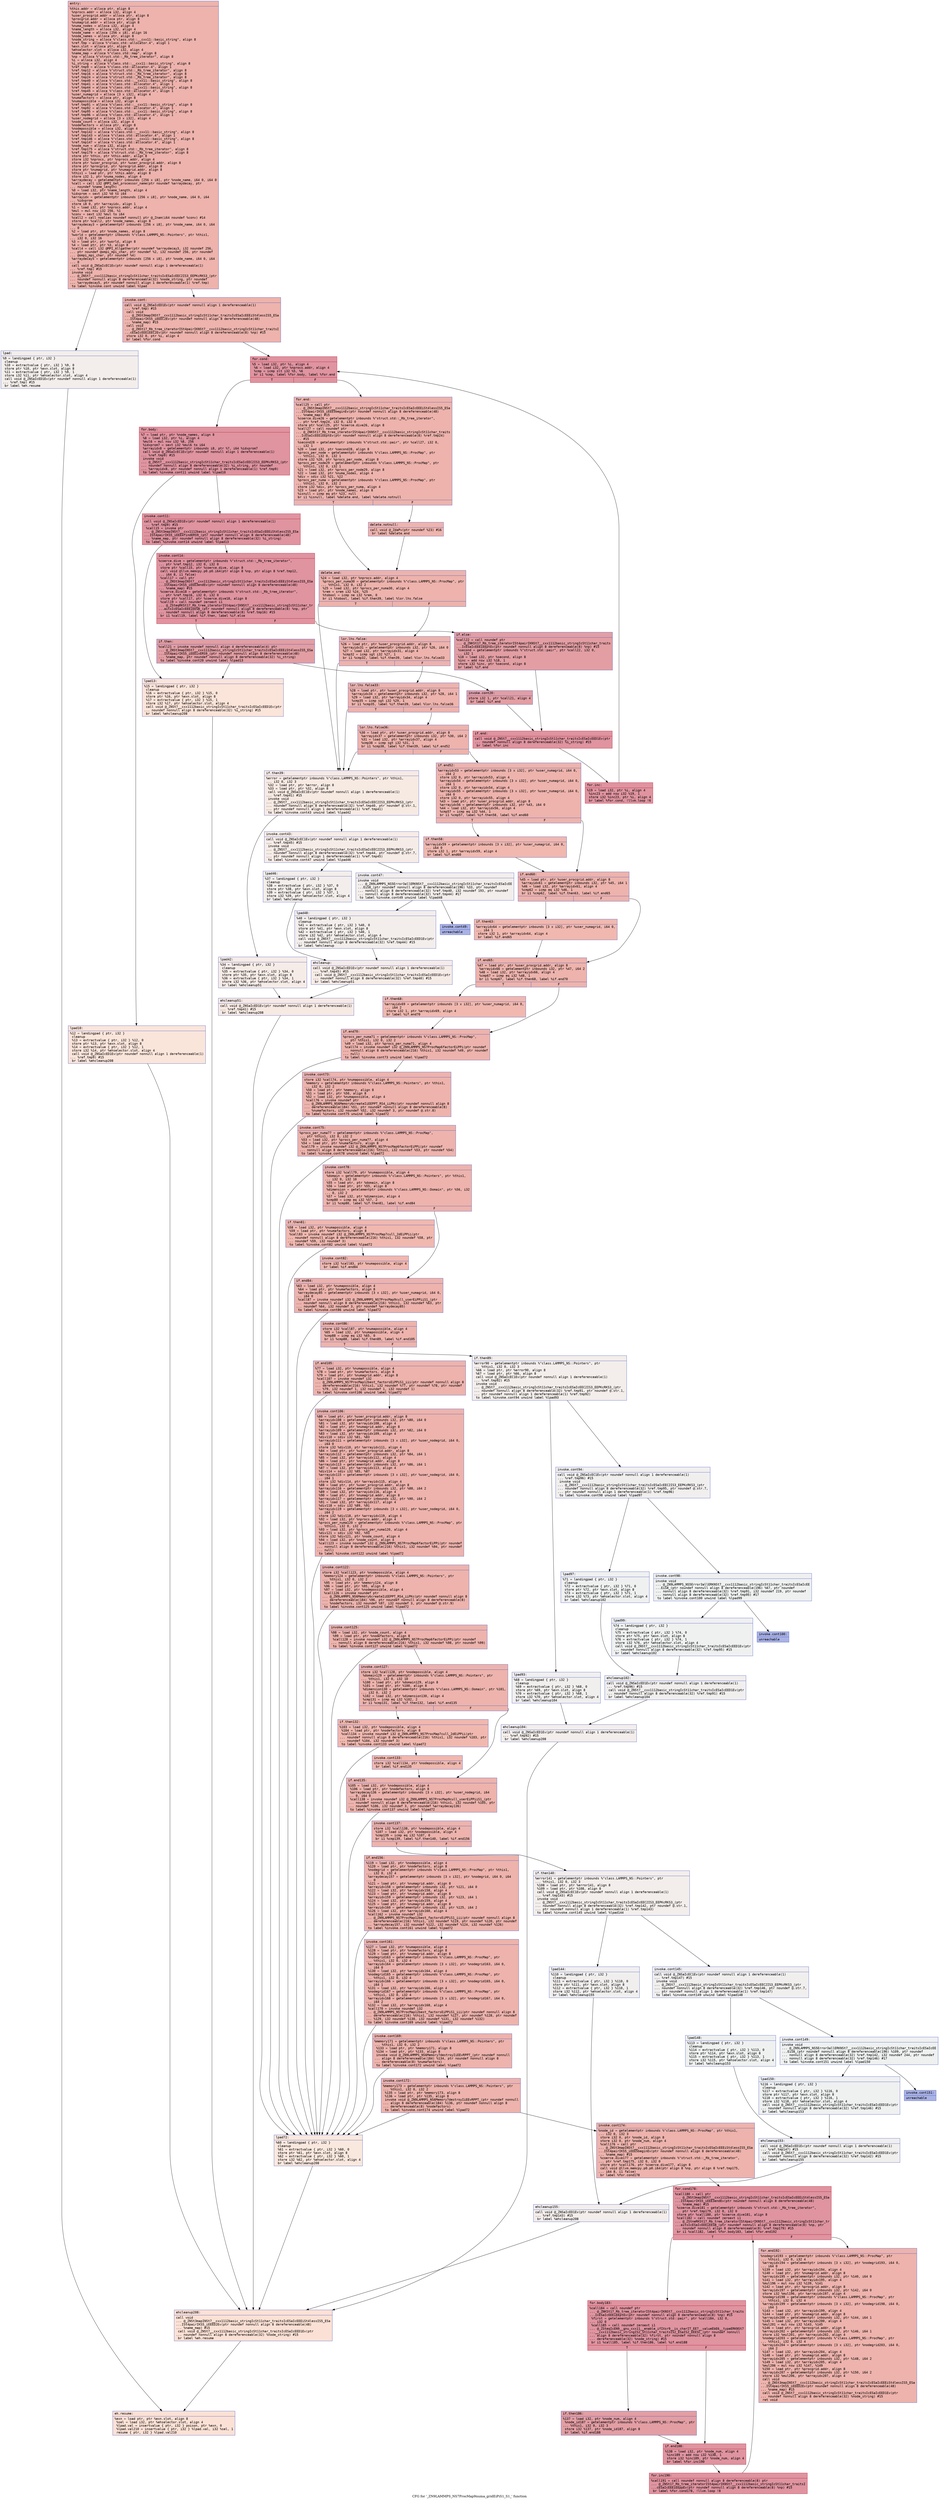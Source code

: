 digraph "CFG for '_ZN9LAMMPS_NS7ProcMap9numa_gridEiPiS1_S1_' function" {
	label="CFG for '_ZN9LAMMPS_NS7ProcMap9numa_gridEiPiS1_S1_' function";

	Node0x56099a4d4dd0 [shape=record,color="#3d50c3ff", style=filled, fillcolor="#d6524470" fontname="Courier",label="{entry:\l|  %this.addr = alloca ptr, align 8\l  %nprocs.addr = alloca i32, align 4\l  %user_procgrid.addr = alloca ptr, align 8\l  %procgrid.addr = alloca ptr, align 8\l  %numagrid.addr = alloca ptr, align 8\l  %numa_nodes = alloca i32, align 4\l  %name_length = alloca i32, align 4\l  %node_name = alloca [256 x i8], align 16\l  %node_names = alloca ptr, align 8\l  %node_string = alloca %\"class.std::__cxx11::basic_string\", align 8\l  %ref.tmp = alloca %\"class.std::allocator.4\", align 1\l  %exn.slot = alloca ptr, align 8\l  %ehselector.slot = alloca i32, align 4\l  %name_map = alloca %\"class.std::map\", align 8\l  %np = alloca %\"struct.std::_Rb_tree_iterator\", align 8\l  %i = alloca i32, align 4\l  %i_string = alloca %\"class.std::__cxx11::basic_string\", align 8\l  %ref.tmp9 = alloca %\"class.std::allocator.4\", align 1\l  %ref.tmp12 = alloca %\"struct.std::_Rb_tree_iterator\", align 8\l  %ref.tmp16 = alloca %\"struct.std::_Rb_tree_iterator\", align 8\l  %ref.tmp24 = alloca %\"struct.std::_Rb_tree_iterator\", align 8\l  %ref.tmp40 = alloca %\"class.std::__cxx11::basic_string\", align 8\l  %ref.tmp41 = alloca %\"class.std::allocator.4\", align 1\l  %ref.tmp44 = alloca %\"class.std::__cxx11::basic_string\", align 8\l  %ref.tmp45 = alloca %\"class.std::allocator.4\", align 1\l  %user_numagrid = alloca [3 x i32], align 4\l  %numafactors = alloca ptr, align 8\l  %numapossible = alloca i32, align 4\l  %ref.tmp91 = alloca %\"class.std::__cxx11::basic_string\", align 8\l  %ref.tmp92 = alloca %\"class.std::allocator.4\", align 1\l  %ref.tmp95 = alloca %\"class.std::__cxx11::basic_string\", align 8\l  %ref.tmp96 = alloca %\"class.std::allocator.4\", align 1\l  %user_nodegrid = alloca [3 x i32], align 4\l  %node_count = alloca i32, align 4\l  %nodefactors = alloca ptr, align 8\l  %nodepossible = alloca i32, align 4\l  %ref.tmp142 = alloca %\"class.std::__cxx11::basic_string\", align 8\l  %ref.tmp143 = alloca %\"class.std::allocator.4\", align 1\l  %ref.tmp146 = alloca %\"class.std::__cxx11::basic_string\", align 8\l  %ref.tmp147 = alloca %\"class.std::allocator.4\", align 1\l  %node_num = alloca i32, align 4\l  %ref.tmp175 = alloca %\"struct.std::_Rb_tree_iterator\", align 8\l  %ref.tmp179 = alloca %\"struct.std::_Rb_tree_iterator\", align 8\l  store ptr %this, ptr %this.addr, align 8\l  store i32 %nprocs, ptr %nprocs.addr, align 4\l  store ptr %user_procgrid, ptr %user_procgrid.addr, align 8\l  store ptr %procgrid, ptr %procgrid.addr, align 8\l  store ptr %numagrid, ptr %numagrid.addr, align 8\l  %this1 = load ptr, ptr %this.addr, align 8\l  store i32 1, ptr %numa_nodes, align 4\l  %arraydecay = getelementptr inbounds [256 x i8], ptr %node_name, i64 0, i64 0\l  %call = call i32 @MPI_Get_processor_name(ptr noundef %arraydecay, ptr\l... noundef %name_length)\l  %0 = load i32, ptr %name_length, align 4\l  %idxprom = sext i32 %0 to i64\l  %arrayidx = getelementptr inbounds [256 x i8], ptr %node_name, i64 0, i64\l... %idxprom\l  store i8 0, ptr %arrayidx, align 1\l  %1 = load i32, ptr %nprocs.addr, align 4\l  %mul = mul nsw i32 256, %1\l  %conv = sext i32 %mul to i64\l  %call2 = call noalias noundef nonnull ptr @_Znam(i64 noundef %conv) #14\l  store ptr %call2, ptr %node_names, align 8\l  %arraydecay3 = getelementptr inbounds [256 x i8], ptr %node_name, i64 0, i64\l... 0\l  %2 = load ptr, ptr %node_names, align 8\l  %world = getelementptr inbounds %\"class.LAMMPS_NS::Pointers\", ptr %this1,\l... i32 0, i32 16\l  %3 = load ptr, ptr %world, align 8\l  %4 = load ptr, ptr %3, align 8\l  %call4 = call i32 @MPI_Allgather(ptr noundef %arraydecay3, i32 noundef 256,\l... ptr noundef @ompi_mpi_char, ptr noundef %2, i32 noundef 256, ptr noundef\l... @ompi_mpi_char, ptr noundef %4)\l  %arraydecay5 = getelementptr inbounds [256 x i8], ptr %node_name, i64 0, i64\l... 0\l  call void @_ZNSaIcEC1Ev(ptr noundef nonnull align 1 dereferenceable(1)\l... %ref.tmp) #15\l  invoke void\l... @_ZNSt7__cxx1112basic_stringIcSt11char_traitsIcESaIcEEC2IS3_EEPKcRKS3_(ptr\l... noundef nonnull align 8 dereferenceable(32) %node_string, ptr noundef\l... %arraydecay5, ptr noundef nonnull align 1 dereferenceable(1) %ref.tmp)\l          to label %invoke.cont unwind label %lpad\l}"];
	Node0x56099a4d4dd0 -> Node0x56099a4d8c80[tooltip="entry -> invoke.cont\nProbability 100.00%" ];
	Node0x56099a4d4dd0 -> Node0x56099a4d8d00[tooltip="entry -> lpad\nProbability 0.00%" ];
	Node0x56099a4d8c80 [shape=record,color="#3d50c3ff", style=filled, fillcolor="#d6524470" fontname="Courier",label="{invoke.cont:\l|  call void @_ZNSaIcED1Ev(ptr noundef nonnull align 1 dereferenceable(1)\l... %ref.tmp) #15\l  call void\l... @_ZNSt3mapINSt7__cxx1112basic_stringIcSt11char_traitsIcESaIcEEEiSt4lessIS5_ESa\l...ISt4pairIKS5_iEEEC2Ev(ptr noundef nonnull align 8 dereferenceable(48)\l... %name_map) #15\l  call void\l... @_ZNSt17_Rb_tree_iteratorISt4pairIKNSt7__cxx1112basic_stringIcSt11char_traitsI\l...cESaIcEEEiEEC2Ev(ptr noundef nonnull align 8 dereferenceable(8) %np) #15\l  store i32 0, ptr %i, align 4\l  br label %for.cond\l}"];
	Node0x56099a4d8c80 -> Node0x56099a4d95a0[tooltip="invoke.cont -> for.cond\nProbability 100.00%" ];
	Node0x56099a4d95a0 [shape=record,color="#b70d28ff", style=filled, fillcolor="#b70d2870" fontname="Courier",label="{for.cond:\l|  %5 = load i32, ptr %i, align 4\l  %6 = load i32, ptr %nprocs.addr, align 4\l  %cmp = icmp slt i32 %5, %6\l  br i1 %cmp, label %for.body, label %for.end\l|{<s0>T|<s1>F}}"];
	Node0x56099a4d95a0:s0 -> Node0x56099a4d9750[tooltip="for.cond -> for.body\nProbability 96.88%" ];
	Node0x56099a4d95a0:s1 -> Node0x56099a4d97a0[tooltip="for.cond -> for.end\nProbability 3.12%" ];
	Node0x56099a4d9750 [shape=record,color="#b70d28ff", style=filled, fillcolor="#b70d2870" fontname="Courier",label="{for.body:\l|  %7 = load ptr, ptr %node_names, align 8\l  %8 = load i32, ptr %i, align 4\l  %mul6 = mul nsw i32 %8, 256\l  %idxprom7 = sext i32 %mul6 to i64\l  %arrayidx8 = getelementptr inbounds i8, ptr %7, i64 %idxprom7\l  call void @_ZNSaIcEC1Ev(ptr noundef nonnull align 1 dereferenceable(1)\l... %ref.tmp9) #15\l  invoke void\l... @_ZNSt7__cxx1112basic_stringIcSt11char_traitsIcESaIcEEC2IS3_EEPKcRKS3_(ptr\l... noundef nonnull align 8 dereferenceable(32) %i_string, ptr noundef\l... %arrayidx8, ptr noundef nonnull align 1 dereferenceable(1) %ref.tmp9)\l          to label %invoke.cont11 unwind label %lpad10\l}"];
	Node0x56099a4d9750 -> Node0x56099a4d9dc0[tooltip="for.body -> invoke.cont11\nProbability 100.00%" ];
	Node0x56099a4d9750 -> Node0x56099a4d9e40[tooltip="for.body -> lpad10\nProbability 0.00%" ];
	Node0x56099a4d9dc0 [shape=record,color="#b70d28ff", style=filled, fillcolor="#b70d2870" fontname="Courier",label="{invoke.cont11:\l|  call void @_ZNSaIcED1Ev(ptr noundef nonnull align 1 dereferenceable(1)\l... %ref.tmp9) #15\l  %call15 = invoke ptr\l... @_ZNSt3mapINSt7__cxx1112basic_stringIcSt11char_traitsIcESaIcEEEiSt4lessIS5_ESa\l...ISt4pairIKS5_iEEE4findERS9_(ptr noundef nonnull align 8 dereferenceable(48)\l... %name_map, ptr noundef nonnull align 8 dereferenceable(32) %i_string)\l          to label %invoke.cont14 unwind label %lpad13\l}"];
	Node0x56099a4d9dc0 -> Node0x56099a4da1f0[tooltip="invoke.cont11 -> invoke.cont14\nProbability 100.00%" ];
	Node0x56099a4d9dc0 -> Node0x56099a4da240[tooltip="invoke.cont11 -> lpad13\nProbability 0.00%" ];
	Node0x56099a4da1f0 [shape=record,color="#b70d28ff", style=filled, fillcolor="#b70d2870" fontname="Courier",label="{invoke.cont14:\l|  %coerce.dive = getelementptr inbounds %\"struct.std::_Rb_tree_iterator\",\l... ptr %ref.tmp12, i32 0, i32 0\l  store ptr %call15, ptr %coerce.dive, align 8\l  call void @llvm.memcpy.p0.p0.i64(ptr align 8 %np, ptr align 8 %ref.tmp12,\l... i64 8, i1 false)\l  %call17 = call ptr\l... @_ZNSt3mapINSt7__cxx1112basic_stringIcSt11char_traitsIcESaIcEEEiSt4lessIS5_ESa\l...ISt4pairIKS5_iEEE3endEv(ptr noundef nonnull align 8 dereferenceable(48)\l... %name_map) #15\l  %coerce.dive18 = getelementptr inbounds %\"struct.std::_Rb_tree_iterator\",\l... ptr %ref.tmp16, i32 0, i32 0\l  store ptr %call17, ptr %coerce.dive18, align 8\l  %call19 = call noundef zeroext i1\l... @_ZSteqRKSt17_Rb_tree_iteratorISt4pairIKNSt7__cxx1112basic_stringIcSt11char_tr\l...aitsIcESaIcEEEiEESB_(ptr noundef nonnull align 8 dereferenceable(8) %np, ptr\l... noundef nonnull align 8 dereferenceable(8) %ref.tmp16) #15\l  br i1 %call19, label %if.then, label %if.else\l|{<s0>T|<s1>F}}"];
	Node0x56099a4da1f0:s0 -> Node0x56099a4db100[tooltip="invoke.cont14 -> if.then\nProbability 50.00%" ];
	Node0x56099a4da1f0:s1 -> Node0x56099a4db1b0[tooltip="invoke.cont14 -> if.else\nProbability 50.00%" ];
	Node0x56099a4db100 [shape=record,color="#3d50c3ff", style=filled, fillcolor="#be242e70" fontname="Courier",label="{if.then:\l|  %call21 = invoke noundef nonnull align 4 dereferenceable(4) ptr\l... @_ZNSt3mapINSt7__cxx1112basic_stringIcSt11char_traitsIcESaIcEEEiSt4lessIS5_ESa\l...ISt4pairIKS5_iEEEixERS9_(ptr noundef nonnull align 8 dereferenceable(48)\l... %name_map, ptr noundef nonnull align 8 dereferenceable(32) %i_string)\l          to label %invoke.cont20 unwind label %lpad13\l}"];
	Node0x56099a4db100 -> Node0x56099a4db330[tooltip="if.then -> invoke.cont20\nProbability 100.00%" ];
	Node0x56099a4db100 -> Node0x56099a4da240[tooltip="if.then -> lpad13\nProbability 0.00%" ];
	Node0x56099a4db330 [shape=record,color="#3d50c3ff", style=filled, fillcolor="#be242e70" fontname="Courier",label="{invoke.cont20:\l|  store i32 1, ptr %call21, align 4\l  br label %if.end\l}"];
	Node0x56099a4db330 -> Node0x56099a4db760[tooltip="invoke.cont20 -> if.end\nProbability 100.00%" ];
	Node0x56099a4d8d00 [shape=record,color="#3d50c3ff", style=filled, fillcolor="#e5d8d170" fontname="Courier",label="{lpad:\l|  %9 = landingpad \{ ptr, i32 \}\l          cleanup\l  %10 = extractvalue \{ ptr, i32 \} %9, 0\l  store ptr %10, ptr %exn.slot, align 8\l  %11 = extractvalue \{ ptr, i32 \} %9, 1\l  store i32 %11, ptr %ehselector.slot, align 4\l  call void @_ZNSaIcED1Ev(ptr noundef nonnull align 1 dereferenceable(1)\l... %ref.tmp) #15\l  br label %eh.resume\l}"];
	Node0x56099a4d8d00 -> Node0x56099a4dbb90[tooltip="lpad -> eh.resume\nProbability 100.00%" ];
	Node0x56099a4d9e40 [shape=record,color="#3d50c3ff", style=filled, fillcolor="#f4c5ad70" fontname="Courier",label="{lpad10:\l|  %12 = landingpad \{ ptr, i32 \}\l          cleanup\l  %13 = extractvalue \{ ptr, i32 \} %12, 0\l  store ptr %13, ptr %exn.slot, align 8\l  %14 = extractvalue \{ ptr, i32 \} %12, 1\l  store i32 %14, ptr %ehselector.slot, align 4\l  call void @_ZNSaIcED1Ev(ptr noundef nonnull align 1 dereferenceable(1)\l... %ref.tmp9) #15\l  br label %ehcleanup208\l}"];
	Node0x56099a4d9e40 -> Node0x56099a4dc070[tooltip="lpad10 -> ehcleanup208\nProbability 100.00%" ];
	Node0x56099a4da240 [shape=record,color="#3d50c3ff", style=filled, fillcolor="#f5c1a970" fontname="Courier",label="{lpad13:\l|  %15 = landingpad \{ ptr, i32 \}\l          cleanup\l  %16 = extractvalue \{ ptr, i32 \} %15, 0\l  store ptr %16, ptr %exn.slot, align 8\l  %17 = extractvalue \{ ptr, i32 \} %15, 1\l  store i32 %17, ptr %ehselector.slot, align 4\l  call void @_ZNSt7__cxx1112basic_stringIcSt11char_traitsIcESaIcEED1Ev(ptr\l... noundef nonnull align 8 dereferenceable(32) %i_string) #15\l  br label %ehcleanup208\l}"];
	Node0x56099a4da240 -> Node0x56099a4dc070[tooltip="lpad13 -> ehcleanup208\nProbability 100.00%" ];
	Node0x56099a4db1b0 [shape=record,color="#3d50c3ff", style=filled, fillcolor="#be242e70" fontname="Courier",label="{if.else:\l|  %call22 = call noundef ptr\l... @_ZNKSt17_Rb_tree_iteratorISt4pairIKNSt7__cxx1112basic_stringIcSt11char_traits\l...IcESaIcEEEiEEptEv(ptr noundef nonnull align 8 dereferenceable(8) %np) #15\l  %second = getelementptr inbounds %\"struct.std::pair\", ptr %call22, i32 0,\l... i32 1\l  %18 = load i32, ptr %second, align 8\l  %inc = add nsw i32 %18, 1\l  store i32 %inc, ptr %second, align 8\l  br label %if.end\l}"];
	Node0x56099a4db1b0 -> Node0x56099a4db760[tooltip="if.else -> if.end\nProbability 100.00%" ];
	Node0x56099a4db760 [shape=record,color="#b70d28ff", style=filled, fillcolor="#b70d2870" fontname="Courier",label="{if.end:\l|  call void @_ZNSt7__cxx1112basic_stringIcSt11char_traitsIcESaIcEED1Ev(ptr\l... noundef nonnull align 8 dereferenceable(32) %i_string) #15\l  br label %for.inc\l}"];
	Node0x56099a4db760 -> Node0x56099a4dcae0[tooltip="if.end -> for.inc\nProbability 100.00%" ];
	Node0x56099a4dcae0 [shape=record,color="#b70d28ff", style=filled, fillcolor="#b70d2870" fontname="Courier",label="{for.inc:\l|  %19 = load i32, ptr %i, align 4\l  %inc23 = add nsw i32 %19, 1\l  store i32 %inc23, ptr %i, align 4\l  br label %for.cond, !llvm.loop !6\l}"];
	Node0x56099a4dcae0 -> Node0x56099a4d95a0[tooltip="for.inc -> for.cond\nProbability 100.00%" ];
	Node0x56099a4d97a0 [shape=record,color="#3d50c3ff", style=filled, fillcolor="#d6524470" fontname="Courier",label="{for.end:\l|  %call25 = call ptr\l... @_ZNSt3mapINSt7__cxx1112basic_stringIcSt11char_traitsIcESaIcEEEiSt4lessIS5_ESa\l...ISt4pairIKS5_iEEE5beginEv(ptr noundef nonnull align 8 dereferenceable(48)\l... %name_map) #15\l  %coerce.dive26 = getelementptr inbounds %\"struct.std::_Rb_tree_iterator\",\l... ptr %ref.tmp24, i32 0, i32 0\l  store ptr %call25, ptr %coerce.dive26, align 8\l  %call27 = call noundef ptr\l... @_ZNKSt17_Rb_tree_iteratorISt4pairIKNSt7__cxx1112basic_stringIcSt11char_traits\l...IcESaIcEEEiEEptEv(ptr noundef nonnull align 8 dereferenceable(8) %ref.tmp24)\l... #15\l  %second28 = getelementptr inbounds %\"struct.std::pair\", ptr %call27, i32 0,\l... i32 1\l  %20 = load i32, ptr %second28, align 8\l  %procs_per_node = getelementptr inbounds %\"class.LAMMPS_NS::ProcMap\", ptr\l... %this1, i32 0, i32 1\l  store i32 %20, ptr %procs_per_node, align 8\l  %procs_per_node29 = getelementptr inbounds %\"class.LAMMPS_NS::ProcMap\", ptr\l... %this1, i32 0, i32 1\l  %21 = load i32, ptr %procs_per_node29, align 8\l  %22 = load i32, ptr %numa_nodes, align 4\l  %div = sdiv i32 %21, %22\l  %procs_per_numa = getelementptr inbounds %\"class.LAMMPS_NS::ProcMap\", ptr\l... %this1, i32 0, i32 2\l  store i32 %div, ptr %procs_per_numa, align 4\l  %23 = load ptr, ptr %node_names, align 8\l  %isnull = icmp eq ptr %23, null\l  br i1 %isnull, label %delete.end, label %delete.notnull\l|{<s0>T|<s1>F}}"];
	Node0x56099a4d97a0:s0 -> Node0x56099a4d7750[tooltip="for.end -> delete.end\nProbability 37.50%" ];
	Node0x56099a4d97a0:s1 -> Node0x56099a4d77a0[tooltip="for.end -> delete.notnull\nProbability 62.50%" ];
	Node0x56099a4d77a0 [shape=record,color="#3d50c3ff", style=filled, fillcolor="#d8564670" fontname="Courier",label="{delete.notnull:\l|  call void @_ZdaPv(ptr noundef %23) #16\l  br label %delete.end\l}"];
	Node0x56099a4d77a0 -> Node0x56099a4d7750[tooltip="delete.notnull -> delete.end\nProbability 100.00%" ];
	Node0x56099a4d7750 [shape=record,color="#3d50c3ff", style=filled, fillcolor="#d6524470" fontname="Courier",label="{delete.end:\l|  %24 = load i32, ptr %nprocs.addr, align 4\l  %procs_per_numa30 = getelementptr inbounds %\"class.LAMMPS_NS::ProcMap\", ptr\l... %this1, i32 0, i32 2\l  %25 = load i32, ptr %procs_per_numa30, align 4\l  %rem = srem i32 %24, %25\l  %tobool = icmp ne i32 %rem, 0\l  br i1 %tobool, label %if.then39, label %lor.lhs.false\l|{<s0>T|<s1>F}}"];
	Node0x56099a4d7750:s0 -> Node0x56099a4deb90[tooltip="delete.end -> if.then39\nProbability 0.00%" ];
	Node0x56099a4d7750:s1 -> Node0x56099a4debe0[tooltip="delete.end -> lor.lhs.false\nProbability 100.00%" ];
	Node0x56099a4debe0 [shape=record,color="#3d50c3ff", style=filled, fillcolor="#d6524470" fontname="Courier",label="{lor.lhs.false:\l|  %26 = load ptr, ptr %user_procgrid.addr, align 8\l  %arrayidx31 = getelementptr inbounds i32, ptr %26, i64 0\l  %27 = load i32, ptr %arrayidx31, align 4\l  %cmp32 = icmp sgt i32 %27, 1\l  br i1 %cmp32, label %if.then39, label %lor.lhs.false33\l|{<s0>T|<s1>F}}"];
	Node0x56099a4debe0:s0 -> Node0x56099a4deb90[tooltip="lor.lhs.false -> if.then39\nProbability 0.00%" ];
	Node0x56099a4debe0:s1 -> Node0x56099a4defc0[tooltip="lor.lhs.false -> lor.lhs.false33\nProbability 100.00%" ];
	Node0x56099a4defc0 [shape=record,color="#3d50c3ff", style=filled, fillcolor="#d6524470" fontname="Courier",label="{lor.lhs.false33:\l|  %28 = load ptr, ptr %user_procgrid.addr, align 8\l  %arrayidx34 = getelementptr inbounds i32, ptr %28, i64 1\l  %29 = load i32, ptr %arrayidx34, align 4\l  %cmp35 = icmp sgt i32 %29, 1\l  br i1 %cmp35, label %if.then39, label %lor.lhs.false36\l|{<s0>T|<s1>F}}"];
	Node0x56099a4defc0:s0 -> Node0x56099a4deb90[tooltip="lor.lhs.false33 -> if.then39\nProbability 0.00%" ];
	Node0x56099a4defc0:s1 -> Node0x56099a4df370[tooltip="lor.lhs.false33 -> lor.lhs.false36\nProbability 100.00%" ];
	Node0x56099a4df370 [shape=record,color="#3d50c3ff", style=filled, fillcolor="#d6524470" fontname="Courier",label="{lor.lhs.false36:\l|  %30 = load ptr, ptr %user_procgrid.addr, align 8\l  %arrayidx37 = getelementptr inbounds i32, ptr %30, i64 2\l  %31 = load i32, ptr %arrayidx37, align 4\l  %cmp38 = icmp sgt i32 %31, 1\l  br i1 %cmp38, label %if.then39, label %if.end52\l|{<s0>T|<s1>F}}"];
	Node0x56099a4df370:s0 -> Node0x56099a4deb90[tooltip="lor.lhs.false36 -> if.then39\nProbability 0.00%" ];
	Node0x56099a4df370:s1 -> Node0x56099a4df720[tooltip="lor.lhs.false36 -> if.end52\nProbability 100.00%" ];
	Node0x56099a4deb90 [shape=record,color="#3d50c3ff", style=filled, fillcolor="#eed0c070" fontname="Courier",label="{if.then39:\l|  %error = getelementptr inbounds %\"class.LAMMPS_NS::Pointers\", ptr %this1,\l... i32 0, i32 3\l  %32 = load ptr, ptr %error, align 8\l  %33 = load ptr, ptr %32, align 8\l  call void @_ZNSaIcEC1Ev(ptr noundef nonnull align 1 dereferenceable(1)\l... %ref.tmp41) #15\l  invoke void\l... @_ZNSt7__cxx1112basic_stringIcSt11char_traitsIcESaIcEEC2IS3_EEPKcRKS3_(ptr\l... noundef nonnull align 8 dereferenceable(32) %ref.tmp40, ptr noundef @.str.1,\l... ptr noundef nonnull align 1 dereferenceable(1) %ref.tmp41)\l          to label %invoke.cont43 unwind label %lpad42\l}"];
	Node0x56099a4deb90 -> Node0x56099a4dfb80[tooltip="if.then39 -> invoke.cont43\nProbability 50.00%" ];
	Node0x56099a4deb90 -> Node0x56099a4dfc00[tooltip="if.then39 -> lpad42\nProbability 50.00%" ];
	Node0x56099a4dfb80 [shape=record,color="#3d50c3ff", style=filled, fillcolor="#ead5c970" fontname="Courier",label="{invoke.cont43:\l|  call void @_ZNSaIcEC1Ev(ptr noundef nonnull align 1 dereferenceable(1)\l... %ref.tmp45) #15\l  invoke void\l... @_ZNSt7__cxx1112basic_stringIcSt11char_traitsIcESaIcEEC2IS3_EEPKcRKS3_(ptr\l... noundef nonnull align 8 dereferenceable(32) %ref.tmp44, ptr noundef @.str.7,\l... ptr noundef nonnull align 1 dereferenceable(1) %ref.tmp45)\l          to label %invoke.cont47 unwind label %lpad46\l}"];
	Node0x56099a4dfb80 -> Node0x56099a4dff80[tooltip="invoke.cont43 -> invoke.cont47\nProbability 50.00%" ];
	Node0x56099a4dfb80 -> Node0x56099a4dffd0[tooltip="invoke.cont43 -> lpad46\nProbability 50.00%" ];
	Node0x56099a4dff80 [shape=record,color="#3d50c3ff", style=filled, fillcolor="#e5d8d170" fontname="Courier",label="{invoke.cont47:\l|  invoke void\l... @_ZN9LAMMPS_NS5Error3allERKNSt7__cxx1112basic_stringIcSt11char_traitsIcESaIcEE\l...EiS8_(ptr noundef nonnull align 8 dereferenceable(196) %33, ptr noundef\l... nonnull align 8 dereferenceable(32) %ref.tmp40, i32 noundef 193, ptr noundef\l... nonnull align 8 dereferenceable(32) %ref.tmp44) #17\l          to label %invoke.cont49 unwind label %lpad48\l}"];
	Node0x56099a4dff80 -> Node0x56099a4dff30[tooltip="invoke.cont47 -> invoke.cont49\nProbability 0.00%" ];
	Node0x56099a4dff80 -> Node0x56099a4e02f0[tooltip="invoke.cont47 -> lpad48\nProbability 100.00%" ];
	Node0x56099a4dff30 [shape=record,color="#3d50c3ff", style=filled, fillcolor="#3d50c370" fontname="Courier",label="{invoke.cont49:\l|  unreachable\l}"];
	Node0x56099a4dfc00 [shape=record,color="#3d50c3ff", style=filled, fillcolor="#ead5c970" fontname="Courier",label="{lpad42:\l|  %34 = landingpad \{ ptr, i32 \}\l          cleanup\l  %35 = extractvalue \{ ptr, i32 \} %34, 0\l  store ptr %35, ptr %exn.slot, align 8\l  %36 = extractvalue \{ ptr, i32 \} %34, 1\l  store i32 %36, ptr %ehselector.slot, align 4\l  br label %ehcleanup51\l}"];
	Node0x56099a4dfc00 -> Node0x56099a4e08b0[tooltip="lpad42 -> ehcleanup51\nProbability 100.00%" ];
	Node0x56099a4dffd0 [shape=record,color="#3d50c3ff", style=filled, fillcolor="#e5d8d170" fontname="Courier",label="{lpad46:\l|  %37 = landingpad \{ ptr, i32 \}\l          cleanup\l  %38 = extractvalue \{ ptr, i32 \} %37, 0\l  store ptr %38, ptr %exn.slot, align 8\l  %39 = extractvalue \{ ptr, i32 \} %37, 1\l  store i32 %39, ptr %ehselector.slot, align 4\l  br label %ehcleanup\l}"];
	Node0x56099a4dffd0 -> Node0x56099a4e0b90[tooltip="lpad46 -> ehcleanup\nProbability 100.00%" ];
	Node0x56099a4e02f0 [shape=record,color="#3d50c3ff", style=filled, fillcolor="#e5d8d170" fontname="Courier",label="{lpad48:\l|  %40 = landingpad \{ ptr, i32 \}\l          cleanup\l  %41 = extractvalue \{ ptr, i32 \} %40, 0\l  store ptr %41, ptr %exn.slot, align 8\l  %42 = extractvalue \{ ptr, i32 \} %40, 1\l  store i32 %42, ptr %ehselector.slot, align 4\l  call void @_ZNSt7__cxx1112basic_stringIcSt11char_traitsIcESaIcEED1Ev(ptr\l... noundef nonnull align 8 dereferenceable(32) %ref.tmp44) #15\l  br label %ehcleanup\l}"];
	Node0x56099a4e02f0 -> Node0x56099a4e0b90[tooltip="lpad48 -> ehcleanup\nProbability 100.00%" ];
	Node0x56099a4e0b90 [shape=record,color="#3d50c3ff", style=filled, fillcolor="#ead5c970" fontname="Courier",label="{ehcleanup:\l|  call void @_ZNSaIcED1Ev(ptr noundef nonnull align 1 dereferenceable(1)\l... %ref.tmp45) #15\l  call void @_ZNSt7__cxx1112basic_stringIcSt11char_traitsIcESaIcEED1Ev(ptr\l... noundef nonnull align 8 dereferenceable(32) %ref.tmp40) #15\l  br label %ehcleanup51\l}"];
	Node0x56099a4e0b90 -> Node0x56099a4e08b0[tooltip="ehcleanup -> ehcleanup51\nProbability 100.00%" ];
	Node0x56099a4e08b0 [shape=record,color="#3d50c3ff", style=filled, fillcolor="#eed0c070" fontname="Courier",label="{ehcleanup51:\l|  call void @_ZNSaIcED1Ev(ptr noundef nonnull align 1 dereferenceable(1)\l... %ref.tmp41) #15\l  br label %ehcleanup208\l}"];
	Node0x56099a4e08b0 -> Node0x56099a4dc070[tooltip="ehcleanup51 -> ehcleanup208\nProbability 100.00%" ];
	Node0x56099a4df720 [shape=record,color="#3d50c3ff", style=filled, fillcolor="#d6524470" fontname="Courier",label="{if.end52:\l|  %arrayidx53 = getelementptr inbounds [3 x i32], ptr %user_numagrid, i64 0,\l... i64 2\l  store i32 0, ptr %arrayidx53, align 4\l  %arrayidx54 = getelementptr inbounds [3 x i32], ptr %user_numagrid, i64 0,\l... i64 1\l  store i32 0, ptr %arrayidx54, align 4\l  %arrayidx55 = getelementptr inbounds [3 x i32], ptr %user_numagrid, i64 0,\l... i64 0\l  store i32 0, ptr %arrayidx55, align 4\l  %43 = load ptr, ptr %user_procgrid.addr, align 8\l  %arrayidx56 = getelementptr inbounds i32, ptr %43, i64 0\l  %44 = load i32, ptr %arrayidx56, align 4\l  %cmp57 = icmp eq i32 %44, 1\l  br i1 %cmp57, label %if.then58, label %if.end60\l|{<s0>T|<s1>F}}"];
	Node0x56099a4df720:s0 -> Node0x56099a4e1bc0[tooltip="if.end52 -> if.then58\nProbability 50.00%" ];
	Node0x56099a4df720:s1 -> Node0x56099a4e1c10[tooltip="if.end52 -> if.end60\nProbability 50.00%" ];
	Node0x56099a4e1bc0 [shape=record,color="#3d50c3ff", style=filled, fillcolor="#dc5d4a70" fontname="Courier",label="{if.then58:\l|  %arrayidx59 = getelementptr inbounds [3 x i32], ptr %user_numagrid, i64 0,\l... i64 0\l  store i32 1, ptr %arrayidx59, align 4\l  br label %if.end60\l}"];
	Node0x56099a4e1bc0 -> Node0x56099a4e1c10[tooltip="if.then58 -> if.end60\nProbability 100.00%" ];
	Node0x56099a4e1c10 [shape=record,color="#3d50c3ff", style=filled, fillcolor="#d6524470" fontname="Courier",label="{if.end60:\l|  %45 = load ptr, ptr %user_procgrid.addr, align 8\l  %arrayidx61 = getelementptr inbounds i32, ptr %45, i64 1\l  %46 = load i32, ptr %arrayidx61, align 4\l  %cmp62 = icmp eq i32 %46, 1\l  br i1 %cmp62, label %if.then63, label %if.end65\l|{<s0>T|<s1>F}}"];
	Node0x56099a4e1c10:s0 -> Node0x56099a4e21f0[tooltip="if.end60 -> if.then63\nProbability 50.00%" ];
	Node0x56099a4e1c10:s1 -> Node0x56099a4e2240[tooltip="if.end60 -> if.end65\nProbability 50.00%" ];
	Node0x56099a4e21f0 [shape=record,color="#3d50c3ff", style=filled, fillcolor="#dc5d4a70" fontname="Courier",label="{if.then63:\l|  %arrayidx64 = getelementptr inbounds [3 x i32], ptr %user_numagrid, i64 0,\l... i64 1\l  store i32 1, ptr %arrayidx64, align 4\l  br label %if.end65\l}"];
	Node0x56099a4e21f0 -> Node0x56099a4e2240[tooltip="if.then63 -> if.end65\nProbability 100.00%" ];
	Node0x56099a4e2240 [shape=record,color="#3d50c3ff", style=filled, fillcolor="#d6524470" fontname="Courier",label="{if.end65:\l|  %47 = load ptr, ptr %user_procgrid.addr, align 8\l  %arrayidx66 = getelementptr inbounds i32, ptr %47, i64 2\l  %48 = load i32, ptr %arrayidx66, align 4\l  %cmp67 = icmp eq i32 %48, 1\l  br i1 %cmp67, label %if.then68, label %if.end70\l|{<s0>T|<s1>F}}"];
	Node0x56099a4e2240:s0 -> Node0x56099a4e3030[tooltip="if.end65 -> if.then68\nProbability 50.00%" ];
	Node0x56099a4e2240:s1 -> Node0x56099a4e3080[tooltip="if.end65 -> if.end70\nProbability 50.00%" ];
	Node0x56099a4e3030 [shape=record,color="#3d50c3ff", style=filled, fillcolor="#dc5d4a70" fontname="Courier",label="{if.then68:\l|  %arrayidx69 = getelementptr inbounds [3 x i32], ptr %user_numagrid, i64 0,\l... i64 2\l  store i32 1, ptr %arrayidx69, align 4\l  br label %if.end70\l}"];
	Node0x56099a4e3030 -> Node0x56099a4e3080[tooltip="if.then68 -> if.end70\nProbability 100.00%" ];
	Node0x56099a4e3080 [shape=record,color="#3d50c3ff", style=filled, fillcolor="#d6524470" fontname="Courier",label="{if.end70:\l|  %procs_per_numa71 = getelementptr inbounds %\"class.LAMMPS_NS::ProcMap\",\l... ptr %this1, i32 0, i32 2\l  %49 = load i32, ptr %procs_per_numa71, align 4\l  %call74 = invoke noundef i32 @_ZN9LAMMPS_NS7ProcMap6factorEiPPi(ptr noundef\l... nonnull align 8 dereferenceable(216) %this1, i32 noundef %49, ptr noundef\l... null)\l          to label %invoke.cont73 unwind label %lpad72\l}"];
	Node0x56099a4e3080 -> Node0x56099a4e35b0[tooltip="if.end70 -> invoke.cont73\nProbability 100.00%" ];
	Node0x56099a4e3080 -> Node0x56099a4e3600[tooltip="if.end70 -> lpad72\nProbability 0.00%" ];
	Node0x56099a4e35b0 [shape=record,color="#3d50c3ff", style=filled, fillcolor="#d6524470" fontname="Courier",label="{invoke.cont73:\l|  store i32 %call74, ptr %numapossible, align 4\l  %memory = getelementptr inbounds %\"class.LAMMPS_NS::Pointers\", ptr %this1,\l... i32 0, i32 2\l  %50 = load ptr, ptr %memory, align 8\l  %51 = load ptr, ptr %50, align 8\l  %52 = load i32, ptr %numapossible, align 4\l  %call76 = invoke noundef ptr\l... @_ZN9LAMMPS_NS6Memory6createIiEEPPT_RS4_iiPKc(ptr noundef nonnull align 8\l... dereferenceable(184) %51, ptr noundef nonnull align 8 dereferenceable(8)\l... %numafactors, i32 noundef %52, i32 noundef 3, ptr noundef @.str.8)\l          to label %invoke.cont75 unwind label %lpad72\l}"];
	Node0x56099a4e35b0 -> Node0x56099a4e3b70[tooltip="invoke.cont73 -> invoke.cont75\nProbability 100.00%" ];
	Node0x56099a4e35b0 -> Node0x56099a4e3600[tooltip="invoke.cont73 -> lpad72\nProbability 0.00%" ];
	Node0x56099a4e3b70 [shape=record,color="#3d50c3ff", style=filled, fillcolor="#d6524470" fontname="Courier",label="{invoke.cont75:\l|  %procs_per_numa77 = getelementptr inbounds %\"class.LAMMPS_NS::ProcMap\",\l... ptr %this1, i32 0, i32 2\l  %53 = load i32, ptr %procs_per_numa77, align 4\l  %54 = load ptr, ptr %numafactors, align 8\l  %call79 = invoke noundef i32 @_ZN9LAMMPS_NS7ProcMap6factorEiPPi(ptr noundef\l... nonnull align 8 dereferenceable(216) %this1, i32 noundef %53, ptr noundef %54)\l          to label %invoke.cont78 unwind label %lpad72\l}"];
	Node0x56099a4e3b70 -> Node0x56099a4e4010[tooltip="invoke.cont75 -> invoke.cont78\nProbability 100.00%" ];
	Node0x56099a4e3b70 -> Node0x56099a4e3600[tooltip="invoke.cont75 -> lpad72\nProbability 0.00%" ];
	Node0x56099a4e4010 [shape=record,color="#3d50c3ff", style=filled, fillcolor="#d6524470" fontname="Courier",label="{invoke.cont78:\l|  store i32 %call79, ptr %numapossible, align 4\l  %domain = getelementptr inbounds %\"class.LAMMPS_NS::Pointers\", ptr %this1,\l... i32 0, i32 10\l  %55 = load ptr, ptr %domain, align 8\l  %56 = load ptr, ptr %55, align 8\l  %dimension = getelementptr inbounds %\"class.LAMMPS_NS::Domain\", ptr %56, i32\l... 0, i32 2\l  %57 = load i32, ptr %dimension, align 4\l  %cmp80 = icmp eq i32 %57, 2\l  br i1 %cmp80, label %if.then81, label %if.end84\l|{<s0>T|<s1>F}}"];
	Node0x56099a4e4010:s0 -> Node0x56099a4e4670[tooltip="invoke.cont78 -> if.then81\nProbability 50.00%" ];
	Node0x56099a4e4010:s1 -> Node0x56099a4e46c0[tooltip="invoke.cont78 -> if.end84\nProbability 50.00%" ];
	Node0x56099a4e4670 [shape=record,color="#3d50c3ff", style=filled, fillcolor="#dc5d4a70" fontname="Courier",label="{if.then81:\l|  %58 = load i32, ptr %numapossible, align 4\l  %59 = load ptr, ptr %numafactors, align 8\l  %call83 = invoke noundef i32 @_ZN9LAMMPS_NS7ProcMap7cull_2dEiPPii(ptr\l... noundef nonnull align 8 dereferenceable(216) %this1, i32 noundef %58, ptr\l... noundef %59, i32 noundef 3)\l          to label %invoke.cont82 unwind label %lpad72\l}"];
	Node0x56099a4e4670 -> Node0x56099a4e48f0[tooltip="if.then81 -> invoke.cont82\nProbability 100.00%" ];
	Node0x56099a4e4670 -> Node0x56099a4e3600[tooltip="if.then81 -> lpad72\nProbability 0.00%" ];
	Node0x56099a4e48f0 [shape=record,color="#3d50c3ff", style=filled, fillcolor="#dc5d4a70" fontname="Courier",label="{invoke.cont82:\l|  store i32 %call83, ptr %numapossible, align 4\l  br label %if.end84\l}"];
	Node0x56099a4e48f0 -> Node0x56099a4e46c0[tooltip="invoke.cont82 -> if.end84\nProbability 100.00%" ];
	Node0x56099a4e3600 [shape=record,color="#3d50c3ff", style=filled, fillcolor="#f2cab570" fontname="Courier",label="{lpad72:\l|  %60 = landingpad \{ ptr, i32 \}\l          cleanup\l  %61 = extractvalue \{ ptr, i32 \} %60, 0\l  store ptr %61, ptr %exn.slot, align 8\l  %62 = extractvalue \{ ptr, i32 \} %60, 1\l  store i32 %62, ptr %ehselector.slot, align 4\l  br label %ehcleanup208\l}"];
	Node0x56099a4e3600 -> Node0x56099a4dc070[tooltip="lpad72 -> ehcleanup208\nProbability 100.00%" ];
	Node0x56099a4e46c0 [shape=record,color="#3d50c3ff", style=filled, fillcolor="#d6524470" fontname="Courier",label="{if.end84:\l|  %63 = load i32, ptr %numapossible, align 4\l  %64 = load ptr, ptr %numafactors, align 8\l  %arraydecay85 = getelementptr inbounds [3 x i32], ptr %user_numagrid, i64 0,\l... i64 0\l  %call87 = invoke noundef i32 @_ZN9LAMMPS_NS7ProcMap9cull_userEiPPiiS1_(ptr\l... noundef nonnull align 8 dereferenceable(216) %this1, i32 noundef %63, ptr\l... noundef %64, i32 noundef 3, ptr noundef %arraydecay85)\l          to label %invoke.cont86 unwind label %lpad72\l}"];
	Node0x56099a4e46c0 -> Node0x56099a4e5110[tooltip="if.end84 -> invoke.cont86\nProbability 100.00%" ];
	Node0x56099a4e46c0 -> Node0x56099a4e3600[tooltip="if.end84 -> lpad72\nProbability 0.00%" ];
	Node0x56099a4e5110 [shape=record,color="#3d50c3ff", style=filled, fillcolor="#d6524470" fontname="Courier",label="{invoke.cont86:\l|  store i32 %call87, ptr %numapossible, align 4\l  %65 = load i32, ptr %numapossible, align 4\l  %cmp88 = icmp eq i32 %65, 0\l  br i1 %cmp88, label %if.then89, label %if.end105\l|{<s0>T|<s1>F}}"];
	Node0x56099a4e5110:s0 -> Node0x56099a4e5530[tooltip="invoke.cont86 -> if.then89\nProbability 0.00%" ];
	Node0x56099a4e5110:s1 -> Node0x56099a4e5580[tooltip="invoke.cont86 -> if.end105\nProbability 100.00%" ];
	Node0x56099a4e5530 [shape=record,color="#3d50c3ff", style=filled, fillcolor="#e5d8d170" fontname="Courier",label="{if.then89:\l|  %error90 = getelementptr inbounds %\"class.LAMMPS_NS::Pointers\", ptr\l... %this1, i32 0, i32 3\l  %66 = load ptr, ptr %error90, align 8\l  %67 = load ptr, ptr %66, align 8\l  call void @_ZNSaIcEC1Ev(ptr noundef nonnull align 1 dereferenceable(1)\l... %ref.tmp92) #15\l  invoke void\l... @_ZNSt7__cxx1112basic_stringIcSt11char_traitsIcESaIcEEC2IS3_EEPKcRKS3_(ptr\l... noundef nonnull align 8 dereferenceable(32) %ref.tmp91, ptr noundef @.str.1,\l... ptr noundef nonnull align 1 dereferenceable(1) %ref.tmp92)\l          to label %invoke.cont94 unwind label %lpad93\l}"];
	Node0x56099a4e5530 -> Node0x56099a4e5a10[tooltip="if.then89 -> invoke.cont94\nProbability 50.00%" ];
	Node0x56099a4e5530 -> Node0x56099a4e5a90[tooltip="if.then89 -> lpad93\nProbability 50.00%" ];
	Node0x56099a4e5a10 [shape=record,color="#3d50c3ff", style=filled, fillcolor="#e0dbd870" fontname="Courier",label="{invoke.cont94:\l|  call void @_ZNSaIcEC1Ev(ptr noundef nonnull align 1 dereferenceable(1)\l... %ref.tmp96) #15\l  invoke void\l... @_ZNSt7__cxx1112basic_stringIcSt11char_traitsIcESaIcEEC2IS3_EEPKcRKS3_(ptr\l... noundef nonnull align 8 dereferenceable(32) %ref.tmp95, ptr noundef @.str.7,\l... ptr noundef nonnull align 1 dereferenceable(1) %ref.tmp96)\l          to label %invoke.cont98 unwind label %lpad97\l}"];
	Node0x56099a4e5a10 -> Node0x56099a4e5db0[tooltip="invoke.cont94 -> invoke.cont98\nProbability 50.00%" ];
	Node0x56099a4e5a10 -> Node0x56099a4e5e00[tooltip="invoke.cont94 -> lpad97\nProbability 50.00%" ];
	Node0x56099a4e5db0 [shape=record,color="#3d50c3ff", style=filled, fillcolor="#dbdcde70" fontname="Courier",label="{invoke.cont98:\l|  invoke void\l... @_ZN9LAMMPS_NS5Error3allERKNSt7__cxx1112basic_stringIcSt11char_traitsIcESaIcEE\l...EiS8_(ptr noundef nonnull align 8 dereferenceable(196) %67, ptr noundef\l... nonnull align 8 dereferenceable(32) %ref.tmp91, i32 noundef 219, ptr noundef\l... nonnull align 8 dereferenceable(32) %ref.tmp95) #17\l          to label %invoke.cont100 unwind label %lpad99\l}"];
	Node0x56099a4e5db0 -> Node0x56099a4e5d60[tooltip="invoke.cont98 -> invoke.cont100\nProbability 0.00%" ];
	Node0x56099a4e5db0 -> Node0x56099a4e6120[tooltip="invoke.cont98 -> lpad99\nProbability 100.00%" ];
	Node0x56099a4e5d60 [shape=record,color="#3d50c3ff", style=filled, fillcolor="#3d50c370" fontname="Courier",label="{invoke.cont100:\l|  unreachable\l}"];
	Node0x56099a4e5a90 [shape=record,color="#3d50c3ff", style=filled, fillcolor="#e0dbd870" fontname="Courier",label="{lpad93:\l|  %68 = landingpad \{ ptr, i32 \}\l          cleanup\l  %69 = extractvalue \{ ptr, i32 \} %68, 0\l  store ptr %69, ptr %exn.slot, align 8\l  %70 = extractvalue \{ ptr, i32 \} %68, 1\l  store i32 %70, ptr %ehselector.slot, align 4\l  br label %ehcleanup104\l}"];
	Node0x56099a4e5a90 -> Node0x56099a4e66e0[tooltip="lpad93 -> ehcleanup104\nProbability 100.00%" ];
	Node0x56099a4e5e00 [shape=record,color="#3d50c3ff", style=filled, fillcolor="#dbdcde70" fontname="Courier",label="{lpad97:\l|  %71 = landingpad \{ ptr, i32 \}\l          cleanup\l  %72 = extractvalue \{ ptr, i32 \} %71, 0\l  store ptr %72, ptr %exn.slot, align 8\l  %73 = extractvalue \{ ptr, i32 \} %71, 1\l  store i32 %73, ptr %ehselector.slot, align 4\l  br label %ehcleanup102\l}"];
	Node0x56099a4e5e00 -> Node0x56099a4e6a30[tooltip="lpad97 -> ehcleanup102\nProbability 100.00%" ];
	Node0x56099a4e6120 [shape=record,color="#3d50c3ff", style=filled, fillcolor="#dbdcde70" fontname="Courier",label="{lpad99:\l|  %74 = landingpad \{ ptr, i32 \}\l          cleanup\l  %75 = extractvalue \{ ptr, i32 \} %74, 0\l  store ptr %75, ptr %exn.slot, align 8\l  %76 = extractvalue \{ ptr, i32 \} %74, 1\l  store i32 %76, ptr %ehselector.slot, align 4\l  call void @_ZNSt7__cxx1112basic_stringIcSt11char_traitsIcESaIcEED1Ev(ptr\l... noundef nonnull align 8 dereferenceable(32) %ref.tmp95) #15\l  br label %ehcleanup102\l}"];
	Node0x56099a4e6120 -> Node0x56099a4e6a30[tooltip="lpad99 -> ehcleanup102\nProbability 100.00%" ];
	Node0x56099a4e6a30 [shape=record,color="#3d50c3ff", style=filled, fillcolor="#e0dbd870" fontname="Courier",label="{ehcleanup102:\l|  call void @_ZNSaIcED1Ev(ptr noundef nonnull align 1 dereferenceable(1)\l... %ref.tmp96) #15\l  call void @_ZNSt7__cxx1112basic_stringIcSt11char_traitsIcESaIcEED1Ev(ptr\l... noundef nonnull align 8 dereferenceable(32) %ref.tmp91) #15\l  br label %ehcleanup104\l}"];
	Node0x56099a4e6a30 -> Node0x56099a4e66e0[tooltip="ehcleanup102 -> ehcleanup104\nProbability 100.00%" ];
	Node0x56099a4e66e0 [shape=record,color="#3d50c3ff", style=filled, fillcolor="#e5d8d170" fontname="Courier",label="{ehcleanup104:\l|  call void @_ZNSaIcED1Ev(ptr noundef nonnull align 1 dereferenceable(1)\l... %ref.tmp92) #15\l  br label %ehcleanup208\l}"];
	Node0x56099a4e66e0 -> Node0x56099a4dc070[tooltip="ehcleanup104 -> ehcleanup208\nProbability 100.00%" ];
	Node0x56099a4e5580 [shape=record,color="#3d50c3ff", style=filled, fillcolor="#d6524470" fontname="Courier",label="{if.end105:\l|  %77 = load i32, ptr %numapossible, align 4\l  %78 = load ptr, ptr %numafactors, align 8\l  %79 = load ptr, ptr %numagrid.addr, align 8\l  %call107 = invoke noundef i32\l... @_ZN9LAMMPS_NS7ProcMap12best_factorsEiPPiS1_iii(ptr noundef nonnull align 8\l... dereferenceable(216) %this1, i32 noundef %77, ptr noundef %78, ptr noundef\l... %79, i32 noundef 1, i32 noundef 1, i32 noundef 1)\l          to label %invoke.cont106 unwind label %lpad72\l}"];
	Node0x56099a4e5580 -> Node0x56099a4e74d0[tooltip="if.end105 -> invoke.cont106\nProbability 100.00%" ];
	Node0x56099a4e5580 -> Node0x56099a4e3600[tooltip="if.end105 -> lpad72\nProbability 0.00%" ];
	Node0x56099a4e74d0 [shape=record,color="#3d50c3ff", style=filled, fillcolor="#d6524470" fontname="Courier",label="{invoke.cont106:\l|  %80 = load ptr, ptr %user_procgrid.addr, align 8\l  %arrayidx108 = getelementptr inbounds i32, ptr %80, i64 0\l  %81 = load i32, ptr %arrayidx108, align 4\l  %82 = load ptr, ptr %numagrid.addr, align 8\l  %arrayidx109 = getelementptr inbounds i32, ptr %82, i64 0\l  %83 = load i32, ptr %arrayidx109, align 4\l  %div110 = sdiv i32 %81, %83\l  %arrayidx111 = getelementptr inbounds [3 x i32], ptr %user_nodegrid, i64 0,\l... i64 0\l  store i32 %div110, ptr %arrayidx111, align 4\l  %84 = load ptr, ptr %user_procgrid.addr, align 8\l  %arrayidx112 = getelementptr inbounds i32, ptr %84, i64 1\l  %85 = load i32, ptr %arrayidx112, align 4\l  %86 = load ptr, ptr %numagrid.addr, align 8\l  %arrayidx113 = getelementptr inbounds i32, ptr %86, i64 1\l  %87 = load i32, ptr %arrayidx113, align 4\l  %div114 = sdiv i32 %85, %87\l  %arrayidx115 = getelementptr inbounds [3 x i32], ptr %user_nodegrid, i64 0,\l... i64 1\l  store i32 %div114, ptr %arrayidx115, align 4\l  %88 = load ptr, ptr %user_procgrid.addr, align 8\l  %arrayidx116 = getelementptr inbounds i32, ptr %88, i64 2\l  %89 = load i32, ptr %arrayidx116, align 4\l  %90 = load ptr, ptr %numagrid.addr, align 8\l  %arrayidx117 = getelementptr inbounds i32, ptr %90, i64 2\l  %91 = load i32, ptr %arrayidx117, align 4\l  %div118 = sdiv i32 %89, %91\l  %arrayidx119 = getelementptr inbounds [3 x i32], ptr %user_nodegrid, i64 0,\l... i64 2\l  store i32 %div118, ptr %arrayidx119, align 4\l  %92 = load i32, ptr %nprocs.addr, align 4\l  %procs_per_numa120 = getelementptr inbounds %\"class.LAMMPS_NS::ProcMap\", ptr\l... %this1, i32 0, i32 2\l  %93 = load i32, ptr %procs_per_numa120, align 4\l  %div121 = sdiv i32 %92, %93\l  store i32 %div121, ptr %node_count, align 4\l  %94 = load i32, ptr %node_count, align 4\l  %call123 = invoke noundef i32 @_ZN9LAMMPS_NS7ProcMap6factorEiPPi(ptr noundef\l... nonnull align 8 dereferenceable(216) %this1, i32 noundef %94, ptr noundef\l... null)\l          to label %invoke.cont122 unwind label %lpad72\l}"];
	Node0x56099a4e74d0 -> Node0x56099a4e8b60[tooltip="invoke.cont106 -> invoke.cont122\nProbability 100.00%" ];
	Node0x56099a4e74d0 -> Node0x56099a4e3600[tooltip="invoke.cont106 -> lpad72\nProbability 0.00%" ];
	Node0x56099a4e8b60 [shape=record,color="#3d50c3ff", style=filled, fillcolor="#d6524470" fontname="Courier",label="{invoke.cont122:\l|  store i32 %call123, ptr %nodepossible, align 4\l  %memory124 = getelementptr inbounds %\"class.LAMMPS_NS::Pointers\", ptr\l... %this1, i32 0, i32 2\l  %95 = load ptr, ptr %memory124, align 8\l  %96 = load ptr, ptr %95, align 8\l  %97 = load i32, ptr %nodepossible, align 4\l  %call126 = invoke noundef ptr\l... @_ZN9LAMMPS_NS6Memory6createIiEEPPT_RS4_iiPKc(ptr noundef nonnull align 8\l... dereferenceable(184) %96, ptr noundef nonnull align 8 dereferenceable(8)\l... %nodefactors, i32 noundef %97, i32 noundef 3, ptr noundef @.str.9)\l          to label %invoke.cont125 unwind label %lpad72\l}"];
	Node0x56099a4e8b60 -> Node0x56099a4e2750[tooltip="invoke.cont122 -> invoke.cont125\nProbability 100.00%" ];
	Node0x56099a4e8b60 -> Node0x56099a4e3600[tooltip="invoke.cont122 -> lpad72\nProbability 0.00%" ];
	Node0x56099a4e2750 [shape=record,color="#3d50c3ff", style=filled, fillcolor="#d6524470" fontname="Courier",label="{invoke.cont125:\l|  %98 = load i32, ptr %node_count, align 4\l  %99 = load ptr, ptr %nodefactors, align 8\l  %call128 = invoke noundef i32 @_ZN9LAMMPS_NS7ProcMap6factorEiPPi(ptr noundef\l... nonnull align 8 dereferenceable(216) %this1, i32 noundef %98, ptr noundef %99)\l          to label %invoke.cont127 unwind label %lpad72\l}"];
	Node0x56099a4e2750 -> Node0x56099a4e2a70[tooltip="invoke.cont125 -> invoke.cont127\nProbability 100.00%" ];
	Node0x56099a4e2750 -> Node0x56099a4e3600[tooltip="invoke.cont125 -> lpad72\nProbability 0.00%" ];
	Node0x56099a4e2a70 [shape=record,color="#3d50c3ff", style=filled, fillcolor="#d6524470" fontname="Courier",label="{invoke.cont127:\l|  store i32 %call128, ptr %nodepossible, align 4\l  %domain129 = getelementptr inbounds %\"class.LAMMPS_NS::Pointers\", ptr\l... %this1, i32 0, i32 10\l  %100 = load ptr, ptr %domain129, align 8\l  %101 = load ptr, ptr %100, align 8\l  %dimension130 = getelementptr inbounds %\"class.LAMMPS_NS::Domain\", ptr %101,\l... i32 0, i32 2\l  %102 = load i32, ptr %dimension130, align 4\l  %cmp131 = icmp eq i32 %102, 2\l  br i1 %cmp131, label %if.then132, label %if.end135\l|{<s0>T|<s1>F}}"];
	Node0x56099a4e2a70:s0 -> Node0x56099a4e2e10[tooltip="invoke.cont127 -> if.then132\nProbability 50.00%" ];
	Node0x56099a4e2a70:s1 -> Node0x56099a4ddeb0[tooltip="invoke.cont127 -> if.end135\nProbability 50.00%" ];
	Node0x56099a4e2e10 [shape=record,color="#3d50c3ff", style=filled, fillcolor="#dc5d4a70" fontname="Courier",label="{if.then132:\l|  %103 = load i32, ptr %nodepossible, align 4\l  %104 = load ptr, ptr %nodefactors, align 8\l  %call134 = invoke noundef i32 @_ZN9LAMMPS_NS7ProcMap7cull_2dEiPPii(ptr\l... noundef nonnull align 8 dereferenceable(216) %this1, i32 noundef %103, ptr\l... noundef %104, i32 noundef 3)\l          to label %invoke.cont133 unwind label %lpad72\l}"];
	Node0x56099a4e2e10 -> Node0x56099a4de110[tooltip="if.then132 -> invoke.cont133\nProbability 100.00%" ];
	Node0x56099a4e2e10 -> Node0x56099a4e3600[tooltip="if.then132 -> lpad72\nProbability 0.00%" ];
	Node0x56099a4de110 [shape=record,color="#3d50c3ff", style=filled, fillcolor="#dc5d4a70" fontname="Courier",label="{invoke.cont133:\l|  store i32 %call134, ptr %nodepossible, align 4\l  br label %if.end135\l}"];
	Node0x56099a4de110 -> Node0x56099a4ddeb0[tooltip="invoke.cont133 -> if.end135\nProbability 100.00%" ];
	Node0x56099a4ddeb0 [shape=record,color="#3d50c3ff", style=filled, fillcolor="#d6524470" fontname="Courier",label="{if.end135:\l|  %105 = load i32, ptr %nodepossible, align 4\l  %106 = load ptr, ptr %nodefactors, align 8\l  %arraydecay136 = getelementptr inbounds [3 x i32], ptr %user_nodegrid, i64\l... 0, i64 0\l  %call138 = invoke noundef i32 @_ZN9LAMMPS_NS7ProcMap9cull_userEiPPiiS1_(ptr\l... noundef nonnull align 8 dereferenceable(216) %this1, i32 noundef %105, ptr\l... noundef %106, i32 noundef 3, ptr noundef %arraydecay136)\l          to label %invoke.cont137 unwind label %lpad72\l}"];
	Node0x56099a4ddeb0 -> Node0x56099a4de5a0[tooltip="if.end135 -> invoke.cont137\nProbability 100.00%" ];
	Node0x56099a4ddeb0 -> Node0x56099a4e3600[tooltip="if.end135 -> lpad72\nProbability 0.00%" ];
	Node0x56099a4de5a0 [shape=record,color="#3d50c3ff", style=filled, fillcolor="#d6524470" fontname="Courier",label="{invoke.cont137:\l|  store i32 %call138, ptr %nodepossible, align 4\l  %107 = load i32, ptr %nodepossible, align 4\l  %cmp139 = icmp eq i32 %107, 0\l  br i1 %cmp139, label %if.then140, label %if.end156\l|{<s0>T|<s1>F}}"];
	Node0x56099a4de5a0:s0 -> Node0x56099a4eba30[tooltip="invoke.cont137 -> if.then140\nProbability 0.00%" ];
	Node0x56099a4de5a0:s1 -> Node0x56099a4eba80[tooltip="invoke.cont137 -> if.end156\nProbability 100.00%" ];
	Node0x56099a4eba30 [shape=record,color="#3d50c3ff", style=filled, fillcolor="#e5d8d170" fontname="Courier",label="{if.then140:\l|  %error141 = getelementptr inbounds %\"class.LAMMPS_NS::Pointers\", ptr\l... %this1, i32 0, i32 3\l  %108 = load ptr, ptr %error141, align 8\l  %109 = load ptr, ptr %108, align 8\l  call void @_ZNSaIcEC1Ev(ptr noundef nonnull align 1 dereferenceable(1)\l... %ref.tmp143) #15\l  invoke void\l... @_ZNSt7__cxx1112basic_stringIcSt11char_traitsIcESaIcEEC2IS3_EEPKcRKS3_(ptr\l... noundef nonnull align 8 dereferenceable(32) %ref.tmp142, ptr noundef @.str.1,\l... ptr noundef nonnull align 1 dereferenceable(1) %ref.tmp143)\l          to label %invoke.cont145 unwind label %lpad144\l}"];
	Node0x56099a4eba30 -> Node0x56099a4ebf20[tooltip="if.then140 -> invoke.cont145\nProbability 50.00%" ];
	Node0x56099a4eba30 -> Node0x56099a4ebfa0[tooltip="if.then140 -> lpad144\nProbability 50.00%" ];
	Node0x56099a4ebf20 [shape=record,color="#3d50c3ff", style=filled, fillcolor="#e0dbd870" fontname="Courier",label="{invoke.cont145:\l|  call void @_ZNSaIcEC1Ev(ptr noundef nonnull align 1 dereferenceable(1)\l... %ref.tmp147) #15\l  invoke void\l... @_ZNSt7__cxx1112basic_stringIcSt11char_traitsIcESaIcEEC2IS3_EEPKcRKS3_(ptr\l... noundef nonnull align 8 dereferenceable(32) %ref.tmp146, ptr noundef @.str.7,\l... ptr noundef nonnull align 1 dereferenceable(1) %ref.tmp147)\l          to label %invoke.cont149 unwind label %lpad148\l}"];
	Node0x56099a4ebf20 -> Node0x56099a4ec2c0[tooltip="invoke.cont145 -> invoke.cont149\nProbability 50.00%" ];
	Node0x56099a4ebf20 -> Node0x56099a4ec310[tooltip="invoke.cont145 -> lpad148\nProbability 50.00%" ];
	Node0x56099a4ec2c0 [shape=record,color="#3d50c3ff", style=filled, fillcolor="#dbdcde70" fontname="Courier",label="{invoke.cont149:\l|  invoke void\l... @_ZN9LAMMPS_NS5Error3allERKNSt7__cxx1112basic_stringIcSt11char_traitsIcESaIcEE\l...EiS8_(ptr noundef nonnull align 8 dereferenceable(196) %109, ptr noundef\l... nonnull align 8 dereferenceable(32) %ref.tmp142, i32 noundef 244, ptr noundef\l... nonnull align 8 dereferenceable(32) %ref.tmp146) #17\l          to label %invoke.cont151 unwind label %lpad150\l}"];
	Node0x56099a4ec2c0 -> Node0x56099a4ec270[tooltip="invoke.cont149 -> invoke.cont151\nProbability 0.00%" ];
	Node0x56099a4ec2c0 -> Node0x56099a4ec5d0[tooltip="invoke.cont149 -> lpad150\nProbability 100.00%" ];
	Node0x56099a4ec270 [shape=record,color="#3d50c3ff", style=filled, fillcolor="#3d50c370" fontname="Courier",label="{invoke.cont151:\l|  unreachable\l}"];
	Node0x56099a4ebfa0 [shape=record,color="#3d50c3ff", style=filled, fillcolor="#e0dbd870" fontname="Courier",label="{lpad144:\l|  %110 = landingpad \{ ptr, i32 \}\l          cleanup\l  %111 = extractvalue \{ ptr, i32 \} %110, 0\l  store ptr %111, ptr %exn.slot, align 8\l  %112 = extractvalue \{ ptr, i32 \} %110, 1\l  store i32 %112, ptr %ehselector.slot, align 4\l  br label %ehcleanup155\l}"];
	Node0x56099a4ebfa0 -> Node0x56099a4ecb90[tooltip="lpad144 -> ehcleanup155\nProbability 100.00%" ];
	Node0x56099a4ec310 [shape=record,color="#3d50c3ff", style=filled, fillcolor="#dbdcde70" fontname="Courier",label="{lpad148:\l|  %113 = landingpad \{ ptr, i32 \}\l          cleanup\l  %114 = extractvalue \{ ptr, i32 \} %113, 0\l  store ptr %114, ptr %exn.slot, align 8\l  %115 = extractvalue \{ ptr, i32 \} %113, 1\l  store i32 %115, ptr %ehselector.slot, align 4\l  br label %ehcleanup153\l}"];
	Node0x56099a4ec310 -> Node0x56099a4ecee0[tooltip="lpad148 -> ehcleanup153\nProbability 100.00%" ];
	Node0x56099a4ec5d0 [shape=record,color="#3d50c3ff", style=filled, fillcolor="#dbdcde70" fontname="Courier",label="{lpad150:\l|  %116 = landingpad \{ ptr, i32 \}\l          cleanup\l  %117 = extractvalue \{ ptr, i32 \} %116, 0\l  store ptr %117, ptr %exn.slot, align 8\l  %118 = extractvalue \{ ptr, i32 \} %116, 1\l  store i32 %118, ptr %ehselector.slot, align 4\l  call void @_ZNSt7__cxx1112basic_stringIcSt11char_traitsIcESaIcEED1Ev(ptr\l... noundef nonnull align 8 dereferenceable(32) %ref.tmp146) #15\l  br label %ehcleanup153\l}"];
	Node0x56099a4ec5d0 -> Node0x56099a4ecee0[tooltip="lpad150 -> ehcleanup153\nProbability 100.00%" ];
	Node0x56099a4ecee0 [shape=record,color="#3d50c3ff", style=filled, fillcolor="#e0dbd870" fontname="Courier",label="{ehcleanup153:\l|  call void @_ZNSaIcED1Ev(ptr noundef nonnull align 1 dereferenceable(1)\l... %ref.tmp147) #15\l  call void @_ZNSt7__cxx1112basic_stringIcSt11char_traitsIcESaIcEED1Ev(ptr\l... noundef nonnull align 8 dereferenceable(32) %ref.tmp142) #15\l  br label %ehcleanup155\l}"];
	Node0x56099a4ecee0 -> Node0x56099a4ecb90[tooltip="ehcleanup153 -> ehcleanup155\nProbability 100.00%" ];
	Node0x56099a4ecb90 [shape=record,color="#3d50c3ff", style=filled, fillcolor="#e5d8d170" fontname="Courier",label="{ehcleanup155:\l|  call void @_ZNSaIcED1Ev(ptr noundef nonnull align 1 dereferenceable(1)\l... %ref.tmp143) #15\l  br label %ehcleanup208\l}"];
	Node0x56099a4ecb90 -> Node0x56099a4dc070[tooltip="ehcleanup155 -> ehcleanup208\nProbability 100.00%" ];
	Node0x56099a4eba80 [shape=record,color="#3d50c3ff", style=filled, fillcolor="#d6524470" fontname="Courier",label="{if.end156:\l|  %119 = load i32, ptr %nodepossible, align 4\l  %120 = load ptr, ptr %nodefactors, align 8\l  %nodegrid = getelementptr inbounds %\"class.LAMMPS_NS::ProcMap\", ptr %this1,\l... i32 0, i32 4\l  %arraydecay157 = getelementptr inbounds [3 x i32], ptr %nodegrid, i64 0, i64\l... 0\l  %121 = load ptr, ptr %numagrid.addr, align 8\l  %arrayidx158 = getelementptr inbounds i32, ptr %121, i64 0\l  %122 = load i32, ptr %arrayidx158, align 4\l  %123 = load ptr, ptr %numagrid.addr, align 8\l  %arrayidx159 = getelementptr inbounds i32, ptr %123, i64 1\l  %124 = load i32, ptr %arrayidx159, align 4\l  %125 = load ptr, ptr %numagrid.addr, align 8\l  %arrayidx160 = getelementptr inbounds i32, ptr %125, i64 2\l  %126 = load i32, ptr %arrayidx160, align 4\l  %call162 = invoke noundef i32\l... @_ZN9LAMMPS_NS7ProcMap12best_factorsEiPPiS1_iii(ptr noundef nonnull align 8\l... dereferenceable(216) %this1, i32 noundef %119, ptr noundef %120, ptr noundef\l... %arraydecay157, i32 noundef %122, i32 noundef %124, i32 noundef %126)\l          to label %invoke.cont161 unwind label %lpad72\l}"];
	Node0x56099a4eba80 -> Node0x56099a4ee020[tooltip="if.end156 -> invoke.cont161\nProbability 100.00%" ];
	Node0x56099a4eba80 -> Node0x56099a4e3600[tooltip="if.end156 -> lpad72\nProbability 0.00%" ];
	Node0x56099a4ee020 [shape=record,color="#3d50c3ff", style=filled, fillcolor="#d6524470" fontname="Courier",label="{invoke.cont161:\l|  %127 = load i32, ptr %numapossible, align 4\l  %128 = load ptr, ptr %numafactors, align 8\l  %129 = load ptr, ptr %numagrid.addr, align 8\l  %nodegrid163 = getelementptr inbounds %\"class.LAMMPS_NS::ProcMap\", ptr\l... %this1, i32 0, i32 4\l  %arrayidx164 = getelementptr inbounds [3 x i32], ptr %nodegrid163, i64 0,\l... i64 0\l  %130 = load i32, ptr %arrayidx164, align 4\l  %nodegrid165 = getelementptr inbounds %\"class.LAMMPS_NS::ProcMap\", ptr\l... %this1, i32 0, i32 4\l  %arrayidx166 = getelementptr inbounds [3 x i32], ptr %nodegrid165, i64 0,\l... i64 1\l  %131 = load i32, ptr %arrayidx166, align 4\l  %nodegrid167 = getelementptr inbounds %\"class.LAMMPS_NS::ProcMap\", ptr\l... %this1, i32 0, i32 4\l  %arrayidx168 = getelementptr inbounds [3 x i32], ptr %nodegrid167, i64 0,\l... i64 2\l  %132 = load i32, ptr %arrayidx168, align 4\l  %call170 = invoke noundef i32\l... @_ZN9LAMMPS_NS7ProcMap12best_factorsEiPPiS1_iii(ptr noundef nonnull align 8\l... dereferenceable(216) %this1, i32 noundef %127, ptr noundef %128, ptr noundef\l... %129, i32 noundef %130, i32 noundef %131, i32 noundef %132)\l          to label %invoke.cont169 unwind label %lpad72\l}"];
	Node0x56099a4ee020 -> Node0x56099a4eea40[tooltip="invoke.cont161 -> invoke.cont169\nProbability 100.00%" ];
	Node0x56099a4ee020 -> Node0x56099a4e3600[tooltip="invoke.cont161 -> lpad72\nProbability 0.00%" ];
	Node0x56099a4eea40 [shape=record,color="#3d50c3ff", style=filled, fillcolor="#d6524470" fontname="Courier",label="{invoke.cont169:\l|  %memory171 = getelementptr inbounds %\"class.LAMMPS_NS::Pointers\", ptr\l... %this1, i32 0, i32 2\l  %133 = load ptr, ptr %memory171, align 8\l  %134 = load ptr, ptr %133, align 8\l  invoke void @_ZN9LAMMPS_NS6Memory7destroyIiEEvRPPT_(ptr noundef nonnull\l... align 8 dereferenceable(184) %134, ptr noundef nonnull align 8\l... dereferenceable(8) %numafactors)\l          to label %invoke.cont172 unwind label %lpad72\l}"];
	Node0x56099a4eea40 -> Node0x56099a4eed50[tooltip="invoke.cont169 -> invoke.cont172\nProbability 100.00%" ];
	Node0x56099a4eea40 -> Node0x56099a4e3600[tooltip="invoke.cont169 -> lpad72\nProbability 0.00%" ];
	Node0x56099a4eed50 [shape=record,color="#3d50c3ff", style=filled, fillcolor="#d6524470" fontname="Courier",label="{invoke.cont172:\l|  %memory173 = getelementptr inbounds %\"class.LAMMPS_NS::Pointers\", ptr\l... %this1, i32 0, i32 2\l  %135 = load ptr, ptr %memory173, align 8\l  %136 = load ptr, ptr %135, align 8\l  invoke void @_ZN9LAMMPS_NS6Memory7destroyIiEEvRPPT_(ptr noundef nonnull\l... align 8 dereferenceable(184) %136, ptr noundef nonnull align 8\l... dereferenceable(8) %nodefactors)\l          to label %invoke.cont174 unwind label %lpad72\l}"];
	Node0x56099a4eed50 -> Node0x56099a4ef130[tooltip="invoke.cont172 -> invoke.cont174\nProbability 100.00%" ];
	Node0x56099a4eed50 -> Node0x56099a4e3600[tooltip="invoke.cont172 -> lpad72\nProbability 0.00%" ];
	Node0x56099a4ef130 [shape=record,color="#3d50c3ff", style=filled, fillcolor="#d6524470" fontname="Courier",label="{invoke.cont174:\l|  %node_id = getelementptr inbounds %\"class.LAMMPS_NS::ProcMap\", ptr %this1,\l... i32 0, i32 3\l  store i32 0, ptr %node_id, align 8\l  store i32 0, ptr %node_num, align 4\l  %call176 = call ptr\l... @_ZNSt3mapINSt7__cxx1112basic_stringIcSt11char_traitsIcESaIcEEEiSt4lessIS5_ESa\l...ISt4pairIKS5_iEEE5beginEv(ptr noundef nonnull align 8 dereferenceable(48)\l... %name_map) #15\l  %coerce.dive177 = getelementptr inbounds %\"struct.std::_Rb_tree_iterator\",\l... ptr %ref.tmp175, i32 0, i32 0\l  store ptr %call176, ptr %coerce.dive177, align 8\l  call void @llvm.memcpy.p0.p0.i64(ptr align 8 %np, ptr align 8 %ref.tmp175,\l... i64 8, i1 false)\l  br label %for.cond178\l}"];
	Node0x56099a4ef130 -> Node0x56099a4efa40[tooltip="invoke.cont174 -> for.cond178\nProbability 100.00%" ];
	Node0x56099a4efa40 [shape=record,color="#b70d28ff", style=filled, fillcolor="#b70d2870" fontname="Courier",label="{for.cond178:\l|  %call180 = call ptr\l... @_ZNSt3mapINSt7__cxx1112basic_stringIcSt11char_traitsIcESaIcEEEiSt4lessIS5_ESa\l...ISt4pairIKS5_iEEE3endEv(ptr noundef nonnull align 8 dereferenceable(48)\l... %name_map) #15\l  %coerce.dive181 = getelementptr inbounds %\"struct.std::_Rb_tree_iterator\",\l... ptr %ref.tmp179, i32 0, i32 0\l  store ptr %call180, ptr %coerce.dive181, align 8\l  %call182 = call noundef zeroext i1\l... @_ZStneRKSt17_Rb_tree_iteratorISt4pairIKNSt7__cxx1112basic_stringIcSt11char_tr\l...aitsIcESaIcEEEiEESB_(ptr noundef nonnull align 8 dereferenceable(8) %np, ptr\l... noundef nonnull align 8 dereferenceable(8) %ref.tmp179) #15\l  br i1 %call182, label %for.body183, label %for.end192\l|{<s0>T|<s1>F}}"];
	Node0x56099a4efa40:s0 -> Node0x56099a4eff40[tooltip="for.cond178 -> for.body183\nProbability 96.88%" ];
	Node0x56099a4efa40:s1 -> Node0x56099a4effc0[tooltip="for.cond178 -> for.end192\nProbability 3.12%" ];
	Node0x56099a4eff40 [shape=record,color="#b70d28ff", style=filled, fillcolor="#b70d2870" fontname="Courier",label="{for.body183:\l|  %call184 = call noundef ptr\l... @_ZNKSt17_Rb_tree_iteratorISt4pairIKNSt7__cxx1112basic_stringIcSt11char_traits\l...IcESaIcEEEiEEptEv(ptr noundef nonnull align 8 dereferenceable(8) %np) #15\l  %first = getelementptr inbounds %\"struct.std::pair\", ptr %call184, i32 0,\l... i32 0\l  %call185 = call noundef zeroext i1\l... @_ZSteqIcEN9__gnu_cxx11__enable_ifIXsr9__is_charIT_EE7__valueEbE6__typeERKNSt7\l...__cxx1112basic_stringIS2_St11char_traitsIS2_ESaIS2_EEESC_(ptr noundef nonnull\l... align 8 dereferenceable(32) %first, ptr noundef nonnull align 8\l... dereferenceable(32) %node_string) #15\l  br i1 %call185, label %if.then186, label %if.end188\l|{<s0>T|<s1>F}}"];
	Node0x56099a4eff40:s0 -> Node0x56099a4f05d0[tooltip="for.body183 -> if.then186\nProbability 50.00%" ];
	Node0x56099a4eff40:s1 -> Node0x56099a4f0650[tooltip="for.body183 -> if.end188\nProbability 50.00%" ];
	Node0x56099a4f05d0 [shape=record,color="#3d50c3ff", style=filled, fillcolor="#be242e70" fontname="Courier",label="{if.then186:\l|  %137 = load i32, ptr %node_num, align 4\l  %node_id187 = getelementptr inbounds %\"class.LAMMPS_NS::ProcMap\", ptr\l... %this1, i32 0, i32 3\l  store i32 %137, ptr %node_id187, align 8\l  br label %if.end188\l}"];
	Node0x56099a4f05d0 -> Node0x56099a4f0650[tooltip="if.then186 -> if.end188\nProbability 100.00%" ];
	Node0x56099a4f0650 [shape=record,color="#b70d28ff", style=filled, fillcolor="#b70d2870" fontname="Courier",label="{if.end188:\l|  %138 = load i32, ptr %node_num, align 4\l  %inc189 = add nsw i32 %138, 1\l  store i32 %inc189, ptr %node_num, align 4\l  br label %for.inc190\l}"];
	Node0x56099a4f0650 -> Node0x56099a4f0b10[tooltip="if.end188 -> for.inc190\nProbability 100.00%" ];
	Node0x56099a4f0b10 [shape=record,color="#b70d28ff", style=filled, fillcolor="#b70d2870" fontname="Courier",label="{for.inc190:\l|  %call191 = call noundef nonnull align 8 dereferenceable(8) ptr\l... @_ZNSt17_Rb_tree_iteratorISt4pairIKNSt7__cxx1112basic_stringIcSt11char_traitsI\l...cESaIcEEEiEEppEv(ptr noundef nonnull align 8 dereferenceable(8) %np) #15\l  br label %for.cond178, !llvm.loop !8\l}"];
	Node0x56099a4f0b10 -> Node0x56099a4efa40[tooltip="for.inc190 -> for.cond178\nProbability 100.00%" ];
	Node0x56099a4effc0 [shape=record,color="#3d50c3ff", style=filled, fillcolor="#d6524470" fontname="Courier",label="{for.end192:\l|  %nodegrid193 = getelementptr inbounds %\"class.LAMMPS_NS::ProcMap\", ptr\l... %this1, i32 0, i32 4\l  %arrayidx194 = getelementptr inbounds [3 x i32], ptr %nodegrid193, i64 0,\l... i64 0\l  %139 = load i32, ptr %arrayidx194, align 4\l  %140 = load ptr, ptr %numagrid.addr, align 8\l  %arrayidx195 = getelementptr inbounds i32, ptr %140, i64 0\l  %141 = load i32, ptr %arrayidx195, align 4\l  %mul196 = mul nsw i32 %139, %141\l  %142 = load ptr, ptr %procgrid.addr, align 8\l  %arrayidx197 = getelementptr inbounds i32, ptr %142, i64 0\l  store i32 %mul196, ptr %arrayidx197, align 4\l  %nodegrid198 = getelementptr inbounds %\"class.LAMMPS_NS::ProcMap\", ptr\l... %this1, i32 0, i32 4\l  %arrayidx199 = getelementptr inbounds [3 x i32], ptr %nodegrid198, i64 0,\l... i64 1\l  %143 = load i32, ptr %arrayidx199, align 4\l  %144 = load ptr, ptr %numagrid.addr, align 8\l  %arrayidx200 = getelementptr inbounds i32, ptr %144, i64 1\l  %145 = load i32, ptr %arrayidx200, align 4\l  %mul201 = mul nsw i32 %143, %145\l  %146 = load ptr, ptr %procgrid.addr, align 8\l  %arrayidx202 = getelementptr inbounds i32, ptr %146, i64 1\l  store i32 %mul201, ptr %arrayidx202, align 4\l  %nodegrid203 = getelementptr inbounds %\"class.LAMMPS_NS::ProcMap\", ptr\l... %this1, i32 0, i32 4\l  %arrayidx204 = getelementptr inbounds [3 x i32], ptr %nodegrid203, i64 0,\l... i64 2\l  %147 = load i32, ptr %arrayidx204, align 4\l  %148 = load ptr, ptr %numagrid.addr, align 8\l  %arrayidx205 = getelementptr inbounds i32, ptr %148, i64 2\l  %149 = load i32, ptr %arrayidx205, align 4\l  %mul206 = mul nsw i32 %147, %149\l  %150 = load ptr, ptr %procgrid.addr, align 8\l  %arrayidx207 = getelementptr inbounds i32, ptr %150, i64 2\l  store i32 %mul206, ptr %arrayidx207, align 4\l  call void\l... @_ZNSt3mapINSt7__cxx1112basic_stringIcSt11char_traitsIcESaIcEEEiSt4lessIS5_ESa\l...ISt4pairIKS5_iEEED2Ev(ptr noundef nonnull align 8 dereferenceable(48)\l... %name_map) #15\l  call void @_ZNSt7__cxx1112basic_stringIcSt11char_traitsIcESaIcEED1Ev(ptr\l... noundef nonnull align 8 dereferenceable(32) %node_string) #15\l  ret void\l}"];
	Node0x56099a4dc070 [shape=record,color="#3d50c3ff", style=filled, fillcolor="#f7bca170" fontname="Courier",label="{ehcleanup208:\l|  call void\l... @_ZNSt3mapINSt7__cxx1112basic_stringIcSt11char_traitsIcESaIcEEEiSt4lessIS5_ESa\l...ISt4pairIKS5_iEEED2Ev(ptr noundef nonnull align 8 dereferenceable(48)\l... %name_map) #15\l  call void @_ZNSt7__cxx1112basic_stringIcSt11char_traitsIcESaIcEED1Ev(ptr\l... noundef nonnull align 8 dereferenceable(32) %node_string) #15\l  br label %eh.resume\l}"];
	Node0x56099a4dc070 -> Node0x56099a4dbb90[tooltip="ehcleanup208 -> eh.resume\nProbability 100.00%" ];
	Node0x56099a4dbb90 [shape=record,color="#3d50c3ff", style=filled, fillcolor="#f7bca170" fontname="Courier",label="{eh.resume:\l|  %exn = load ptr, ptr %exn.slot, align 8\l  %sel = load i32, ptr %ehselector.slot, align 4\l  %lpad.val = insertvalue \{ ptr, i32 \} poison, ptr %exn, 0\l  %lpad.val210 = insertvalue \{ ptr, i32 \} %lpad.val, i32 %sel, 1\l  resume \{ ptr, i32 \} %lpad.val210\l}"];
}
